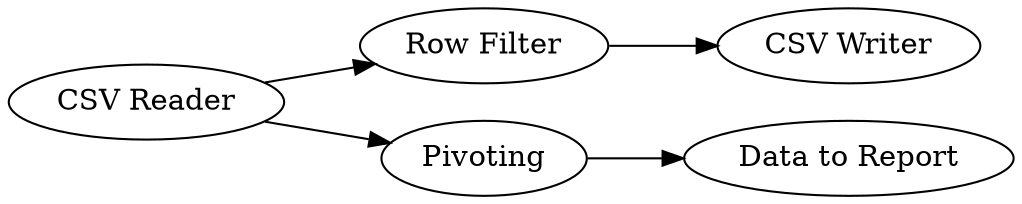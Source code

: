 digraph {
	1 [label="CSV Reader"]
	2 [label="Row Filter"]
	3 [label="CSV Writer"]
	4 [label=Pivoting]
	5 [label="Data to Report"]
	1 -> 2
	1 -> 4
	2 -> 3
	4 -> 5
	rankdir=LR
}
